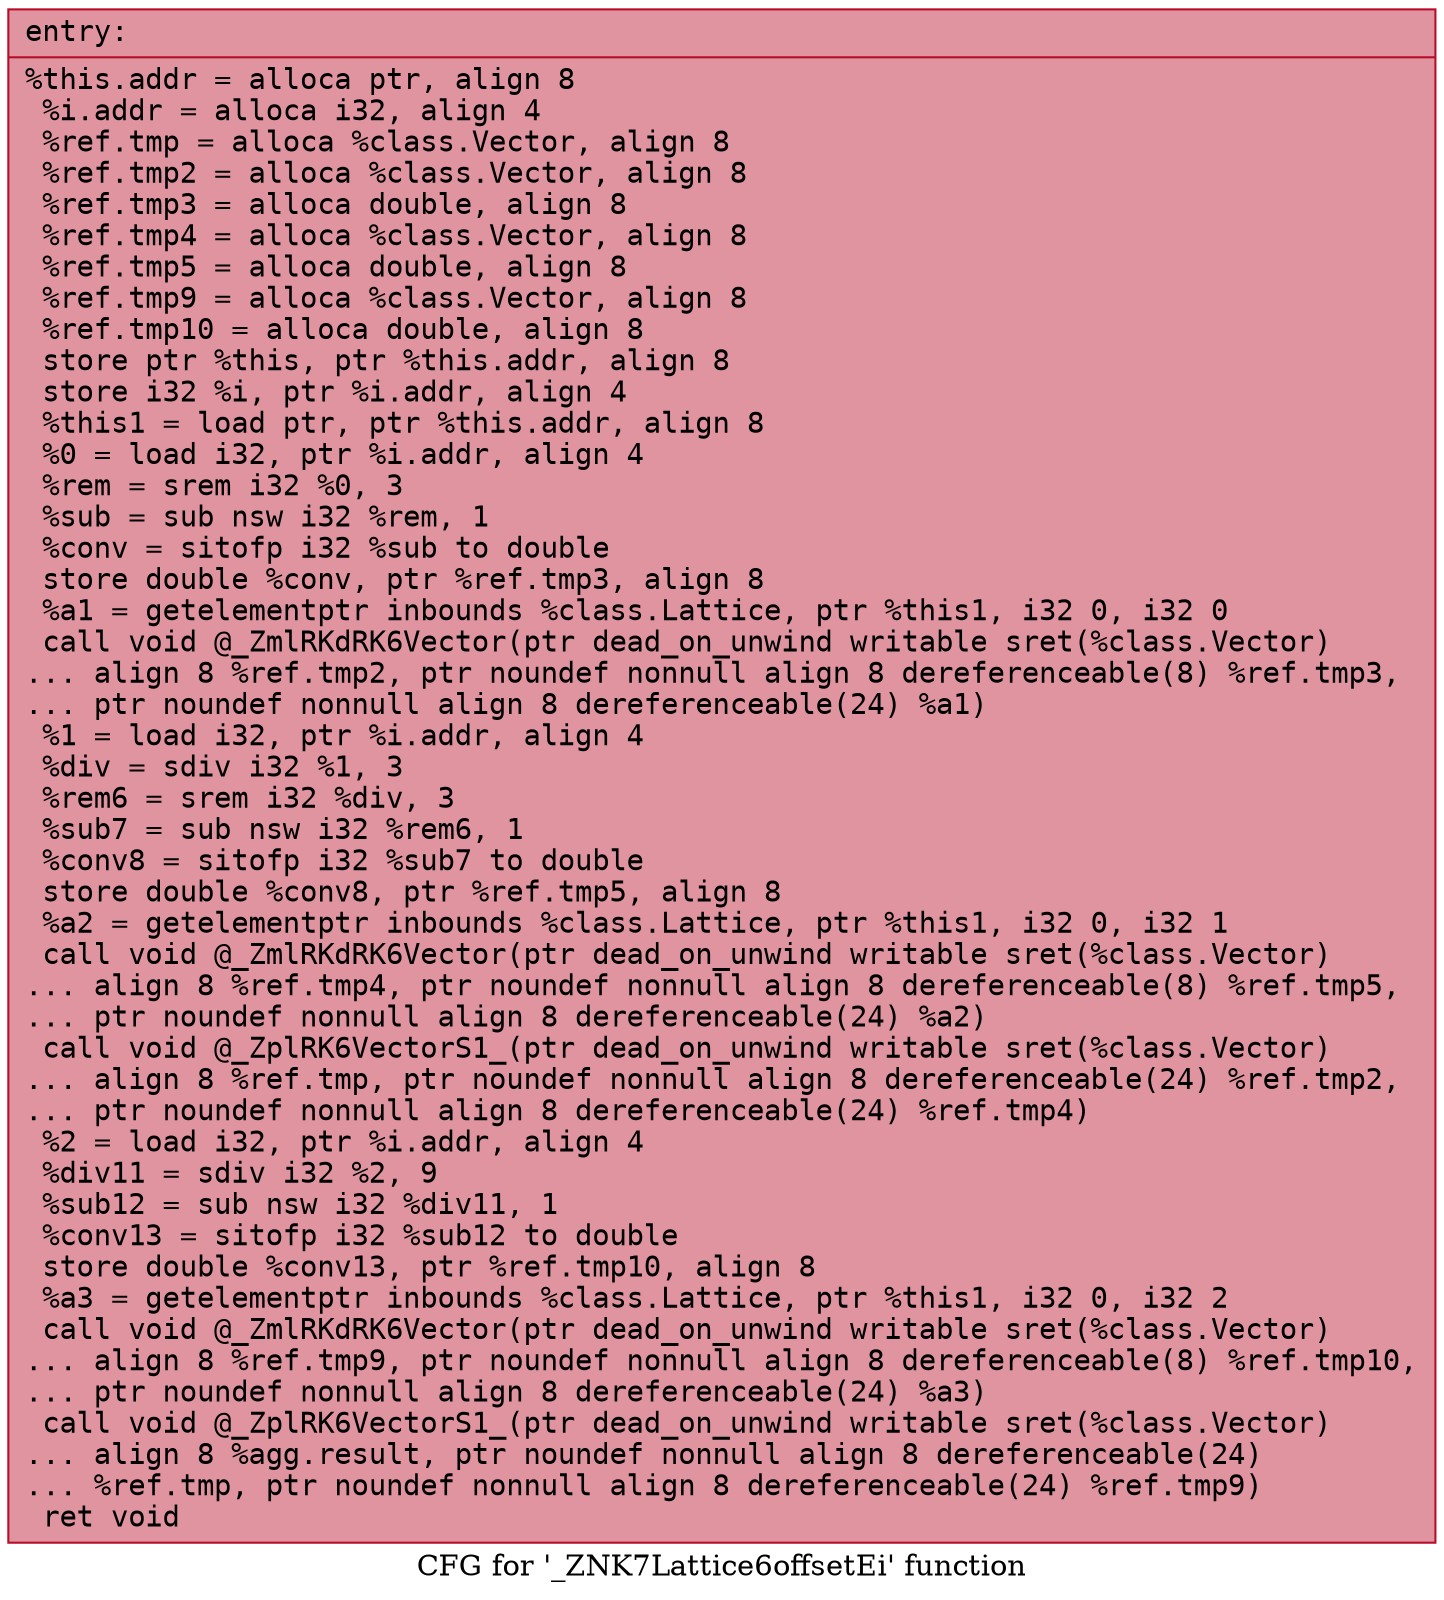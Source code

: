 digraph "CFG for '_ZNK7Lattice6offsetEi' function" {
	label="CFG for '_ZNK7Lattice6offsetEi' function";

	Node0x5621f77127f0 [shape=record,color="#b70d28ff", style=filled, fillcolor="#b70d2870" fontname="Courier",label="{entry:\l|  %this.addr = alloca ptr, align 8\l  %i.addr = alloca i32, align 4\l  %ref.tmp = alloca %class.Vector, align 8\l  %ref.tmp2 = alloca %class.Vector, align 8\l  %ref.tmp3 = alloca double, align 8\l  %ref.tmp4 = alloca %class.Vector, align 8\l  %ref.tmp5 = alloca double, align 8\l  %ref.tmp9 = alloca %class.Vector, align 8\l  %ref.tmp10 = alloca double, align 8\l  store ptr %this, ptr %this.addr, align 8\l  store i32 %i, ptr %i.addr, align 4\l  %this1 = load ptr, ptr %this.addr, align 8\l  %0 = load i32, ptr %i.addr, align 4\l  %rem = srem i32 %0, 3\l  %sub = sub nsw i32 %rem, 1\l  %conv = sitofp i32 %sub to double\l  store double %conv, ptr %ref.tmp3, align 8\l  %a1 = getelementptr inbounds %class.Lattice, ptr %this1, i32 0, i32 0\l  call void @_ZmlRKdRK6Vector(ptr dead_on_unwind writable sret(%class.Vector)\l... align 8 %ref.tmp2, ptr noundef nonnull align 8 dereferenceable(8) %ref.tmp3,\l... ptr noundef nonnull align 8 dereferenceable(24) %a1)\l  %1 = load i32, ptr %i.addr, align 4\l  %div = sdiv i32 %1, 3\l  %rem6 = srem i32 %div, 3\l  %sub7 = sub nsw i32 %rem6, 1\l  %conv8 = sitofp i32 %sub7 to double\l  store double %conv8, ptr %ref.tmp5, align 8\l  %a2 = getelementptr inbounds %class.Lattice, ptr %this1, i32 0, i32 1\l  call void @_ZmlRKdRK6Vector(ptr dead_on_unwind writable sret(%class.Vector)\l... align 8 %ref.tmp4, ptr noundef nonnull align 8 dereferenceable(8) %ref.tmp5,\l... ptr noundef nonnull align 8 dereferenceable(24) %a2)\l  call void @_ZplRK6VectorS1_(ptr dead_on_unwind writable sret(%class.Vector)\l... align 8 %ref.tmp, ptr noundef nonnull align 8 dereferenceable(24) %ref.tmp2,\l... ptr noundef nonnull align 8 dereferenceable(24) %ref.tmp4)\l  %2 = load i32, ptr %i.addr, align 4\l  %div11 = sdiv i32 %2, 9\l  %sub12 = sub nsw i32 %div11, 1\l  %conv13 = sitofp i32 %sub12 to double\l  store double %conv13, ptr %ref.tmp10, align 8\l  %a3 = getelementptr inbounds %class.Lattice, ptr %this1, i32 0, i32 2\l  call void @_ZmlRKdRK6Vector(ptr dead_on_unwind writable sret(%class.Vector)\l... align 8 %ref.tmp9, ptr noundef nonnull align 8 dereferenceable(8) %ref.tmp10,\l... ptr noundef nonnull align 8 dereferenceable(24) %a3)\l  call void @_ZplRK6VectorS1_(ptr dead_on_unwind writable sret(%class.Vector)\l... align 8 %agg.result, ptr noundef nonnull align 8 dereferenceable(24)\l... %ref.tmp, ptr noundef nonnull align 8 dereferenceable(24) %ref.tmp9)\l  ret void\l}"];
}

